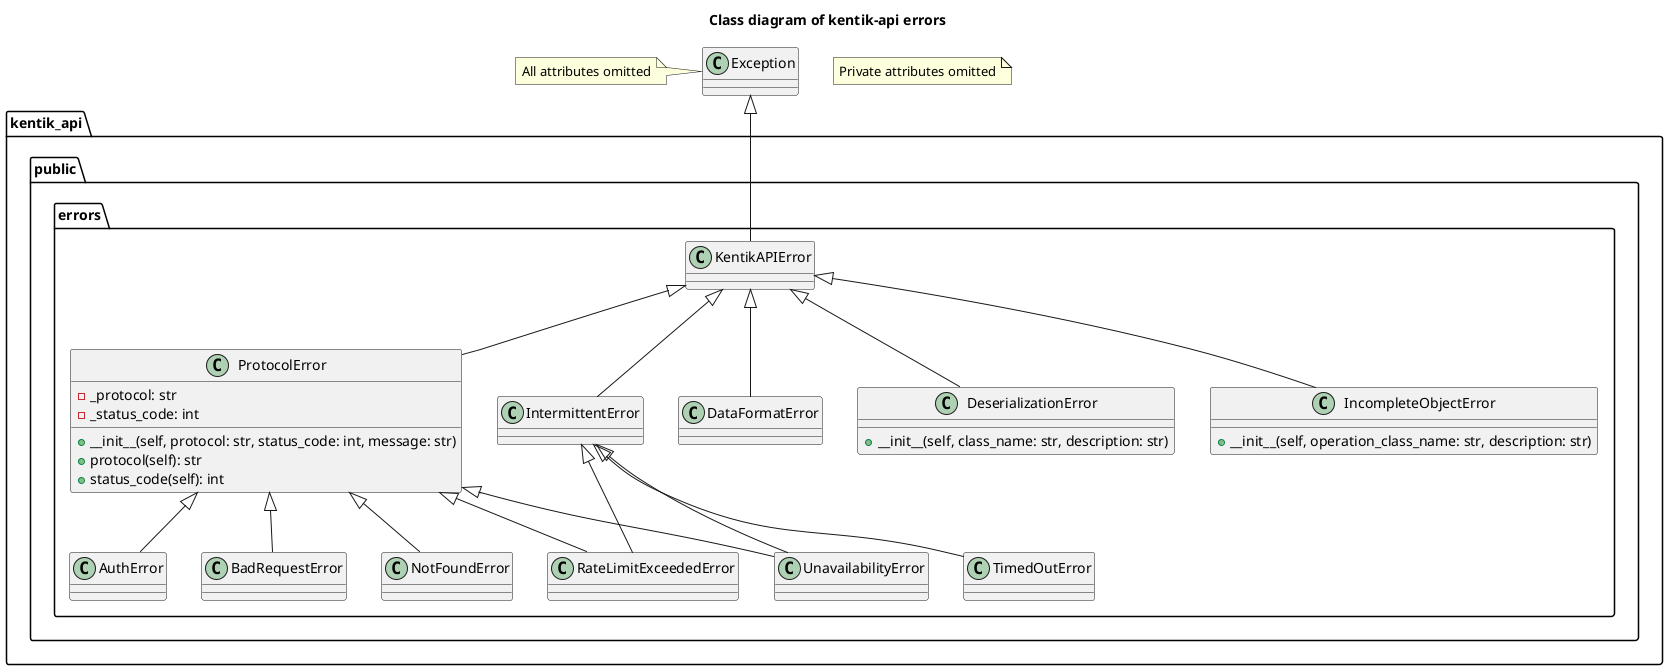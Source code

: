 @startuml errors_class

title Class diagram of kentik-api errors

class Exception
note left: All attributes omitted

class kentik_api.public.errors.KentikAPIError
class kentik_api.public.errors.ProtocolError {
    +__init__(self, protocol: str, status_code: int, message: str)
    +protocol(self): str
    +status_code(self): int
    -_protocol: str
    -_status_code: int
}
class kentik_api.public.errors.IntermittentError
class kentik_api.public.errors.AuthError
class kentik_api.public.errors.BadRequestError
class kentik_api.public.errors.DataFormatError
class kentik_api.public.errors.DeserializationError{
    +__init__(self, class_name: str, description: str)
}
class kentik_api.public.errors.IncompleteObjectError{
    +__init__(self, operation_class_name: str, description: str)
}
class kentik_api.public.errors.NotFoundError
class kentik_api.public.errors.RateLimitExceededError
class kentik_api.public.errors.TimedOutError
class kentik_api.public.errors.UnavailabilityError

note "Private attributes omitted" as N1

Exception <|-- kentik_api.public.errors.KentikAPIError

kentik_api.public.errors.KentikAPIError <|-- kentik_api.public.errors.ProtocolError

kentik_api.public.errors.KentikAPIError <|-- kentik_api.public.errors.IntermittentError

kentik_api.public.errors.ProtocolError <|-- kentik_api.public.errors.AuthError

kentik_api.public.errors.ProtocolError <|-- kentik_api.public.errors.BadRequestError

kentik_api.public.errors.KentikAPIError <|-- kentik_api.public.errors.DataFormatError

kentik_api.public.errors.KentikAPIError <|-- kentik_api.public.errors.DeserializationError

kentik_api.public.errors.KentikAPIError <|-- kentik_api.public.errors.IncompleteObjectError

kentik_api.public.errors.ProtocolError <|-- kentik_api.public.errors.NotFoundError

kentik_api.public.errors.ProtocolError <|-- kentik_api.public.errors.RateLimitExceededError
kentik_api.public.errors.IntermittentError <|-- kentik_api.public.errors.RateLimitExceededError

kentik_api.public.errors.IntermittentError <|-- kentik_api.public.errors.TimedOutError

kentik_api.public.errors.ProtocolError <|-- kentik_api.public.errors.UnavailabilityError
kentik_api.public.errors.IntermittentError <|-- kentik_api.public.errors.UnavailabilityError

@enduml